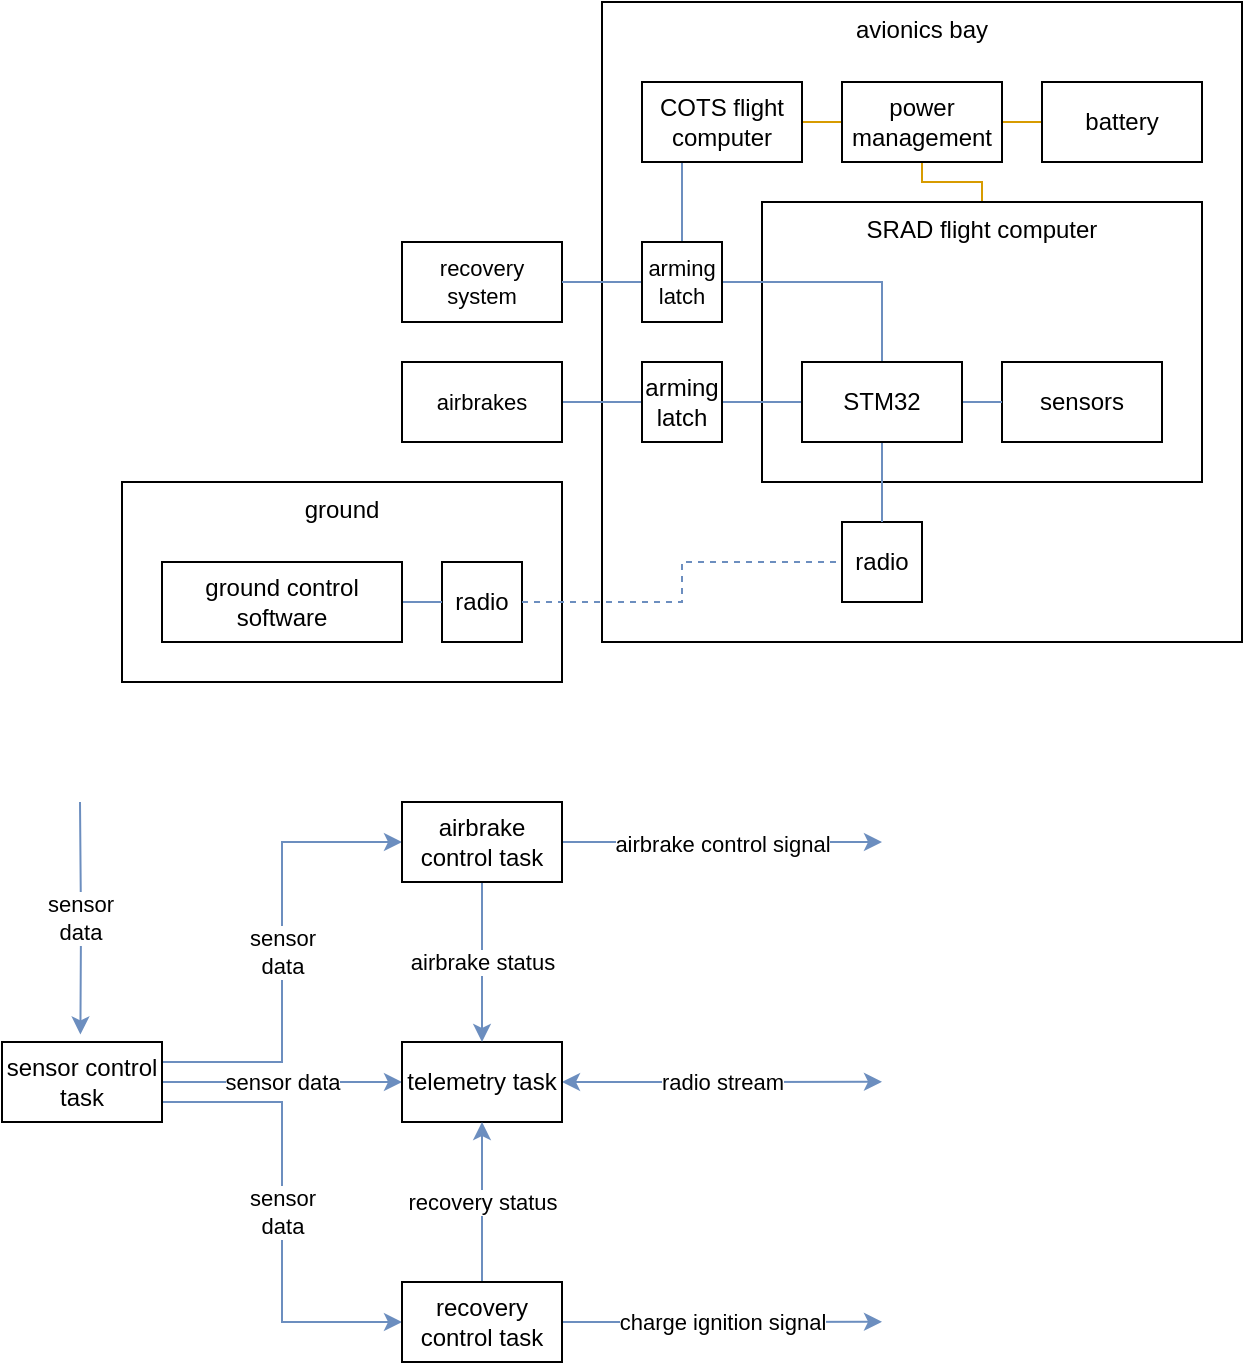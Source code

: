 <mxfile version="21.6.1" type="device">
  <diagram name="Page-1" id="PZ94eVImYM9hGkKvxH6m">
    <mxGraphModel dx="755" dy="441" grid="1" gridSize="10" guides="1" tooltips="1" connect="1" arrows="1" fold="1" page="1" pageScale="1" pageWidth="850" pageHeight="1100" math="0" shadow="0">
      <root>
        <mxCell id="0" />
        <mxCell id="1" parent="0" />
        <mxCell id="uw15x2P6NhqXK07P8M4O-6" value="ground" style="rounded=0;whiteSpace=wrap;html=1;verticalAlign=top;" parent="1" vertex="1">
          <mxGeometry x="140" y="280" width="220" height="100" as="geometry" />
        </mxCell>
        <mxCell id="uw15x2P6NhqXK07P8M4O-4" value="radio" style="rounded=0;whiteSpace=wrap;html=1;" parent="1" vertex="1">
          <mxGeometry x="300" y="320" width="40" height="40" as="geometry" />
        </mxCell>
        <mxCell id="uw15x2P6NhqXK07P8M4O-16" style="edgeStyle=orthogonalEdgeStyle;rounded=0;orthogonalLoop=1;jettySize=auto;html=1;exitX=1;exitY=0.5;exitDx=0;exitDy=0;entryX=0;entryY=0.5;entryDx=0;entryDy=0;endArrow=none;endFill=0;fillColor=#dae8fc;strokeColor=#6c8ebf;" parent="1" source="uw15x2P6NhqXK07P8M4O-5" target="uw15x2P6NhqXK07P8M4O-4" edge="1">
          <mxGeometry relative="1" as="geometry" />
        </mxCell>
        <mxCell id="uw15x2P6NhqXK07P8M4O-5" value="ground control software" style="rounded=0;whiteSpace=wrap;html=1;" parent="1" vertex="1">
          <mxGeometry x="160" y="320" width="120" height="40" as="geometry" />
        </mxCell>
        <mxCell id="uw15x2P6NhqXK07P8M4O-7" value="avionics bay" style="rounded=0;whiteSpace=wrap;html=1;verticalAlign=top;" parent="1" vertex="1">
          <mxGeometry x="380" y="40" width="320" height="320" as="geometry" />
        </mxCell>
        <mxCell id="uw15x2P6NhqXK07P8M4O-27" style="edgeStyle=orthogonalEdgeStyle;shape=connector;rounded=0;orthogonalLoop=1;jettySize=auto;html=1;exitX=0;exitY=0.5;exitDx=0;exitDy=0;entryX=1;entryY=0.5;entryDx=0;entryDy=0;labelBackgroundColor=default;strokeColor=#d79b00;fontFamily=Helvetica;fontSize=11;fontColor=default;endArrow=none;endFill=0;fillColor=#ffe6cc;" parent="1" source="uw15x2P6NhqXK07P8M4O-8" target="uw15x2P6NhqXK07P8M4O-9" edge="1">
          <mxGeometry relative="1" as="geometry" />
        </mxCell>
        <mxCell id="uw15x2P6NhqXK07P8M4O-8" value="battery" style="rounded=0;whiteSpace=wrap;html=1;" parent="1" vertex="1">
          <mxGeometry x="600" y="80" width="80" height="40" as="geometry" />
        </mxCell>
        <mxCell id="uw15x2P6NhqXK07P8M4O-28" style="edgeStyle=orthogonalEdgeStyle;shape=connector;rounded=0;orthogonalLoop=1;jettySize=auto;html=1;exitX=0;exitY=0.5;exitDx=0;exitDy=0;entryX=1;entryY=0.5;entryDx=0;entryDy=0;labelBackgroundColor=default;strokeColor=#d79b00;fontFamily=Helvetica;fontSize=11;fontColor=default;endArrow=none;endFill=0;fillColor=#ffe6cc;" parent="1" source="uw15x2P6NhqXK07P8M4O-9" target="uw15x2P6NhqXK07P8M4O-2" edge="1">
          <mxGeometry relative="1" as="geometry" />
        </mxCell>
        <mxCell id="uw15x2P6NhqXK07P8M4O-29" style="edgeStyle=orthogonalEdgeStyle;shape=connector;rounded=0;orthogonalLoop=1;jettySize=auto;html=1;exitX=0.5;exitY=1;exitDx=0;exitDy=0;entryX=0.5;entryY=0;entryDx=0;entryDy=0;labelBackgroundColor=default;strokeColor=#d79b00;fontFamily=Helvetica;fontSize=11;fontColor=default;endArrow=none;endFill=0;fillColor=#ffe6cc;" parent="1" source="uw15x2P6NhqXK07P8M4O-9" target="uw15x2P6NhqXK07P8M4O-1" edge="1">
          <mxGeometry relative="1" as="geometry">
            <Array as="points">
              <mxPoint x="540" y="130" />
              <mxPoint x="570" y="130" />
            </Array>
          </mxGeometry>
        </mxCell>
        <mxCell id="uw15x2P6NhqXK07P8M4O-9" value="power management" style="rounded=0;whiteSpace=wrap;html=1;" parent="1" vertex="1">
          <mxGeometry x="500" y="80" width="80" height="40" as="geometry" />
        </mxCell>
        <mxCell id="uw15x2P6NhqXK07P8M4O-1" value="SRAD flight computer" style="rounded=0;whiteSpace=wrap;html=1;verticalAlign=top;" parent="1" vertex="1">
          <mxGeometry x="460" y="140" width="220" height="140" as="geometry" />
        </mxCell>
        <mxCell id="uw15x2P6NhqXK07P8M4O-30" style="edgeStyle=orthogonalEdgeStyle;shape=connector;rounded=0;orthogonalLoop=1;jettySize=auto;html=1;exitX=0.25;exitY=1;exitDx=0;exitDy=0;entryX=0.5;entryY=0;entryDx=0;entryDy=0;labelBackgroundColor=default;strokeColor=#6c8ebf;fontFamily=Helvetica;fontSize=11;fontColor=default;endArrow=none;endFill=0;fillColor=#dae8fc;" parent="1" source="uw15x2P6NhqXK07P8M4O-2" target="uw15x2P6NhqXK07P8M4O-31" edge="1">
          <mxGeometry relative="1" as="geometry" />
        </mxCell>
        <mxCell id="uw15x2P6NhqXK07P8M4O-2" value="COTS flight computer" style="rounded=0;whiteSpace=wrap;html=1;" parent="1" vertex="1">
          <mxGeometry x="400" y="80" width="80" height="40" as="geometry" />
        </mxCell>
        <mxCell id="uw15x2P6NhqXK07P8M4O-3" value="radio" style="rounded=0;whiteSpace=wrap;html=1;" parent="1" vertex="1">
          <mxGeometry x="500" y="300" width="40" height="40" as="geometry" />
        </mxCell>
        <mxCell id="uw15x2P6NhqXK07P8M4O-12" value="sensors" style="rounded=0;whiteSpace=wrap;html=1;" parent="1" vertex="1">
          <mxGeometry x="580" y="220" width="80" height="40" as="geometry" />
        </mxCell>
        <mxCell id="uw15x2P6NhqXK07P8M4O-17" style="edgeStyle=orthogonalEdgeStyle;shape=connector;rounded=0;orthogonalLoop=1;jettySize=auto;html=1;exitX=1;exitY=0.5;exitDx=0;exitDy=0;entryX=0;entryY=0.5;entryDx=0;entryDy=0;labelBackgroundColor=default;strokeColor=#6c8ebf;fontFamily=Helvetica;fontSize=11;fontColor=default;endArrow=none;endFill=0;fillColor=#dae8fc;" parent="1" source="uw15x2P6NhqXK07P8M4O-13" target="uw15x2P6NhqXK07P8M4O-12" edge="1">
          <mxGeometry relative="1" as="geometry" />
        </mxCell>
        <mxCell id="uw15x2P6NhqXK07P8M4O-24" style="edgeStyle=orthogonalEdgeStyle;shape=connector;rounded=0;orthogonalLoop=1;jettySize=auto;html=1;exitX=0.5;exitY=0;exitDx=0;exitDy=0;entryX=1;entryY=0.5;entryDx=0;entryDy=0;labelBackgroundColor=default;strokeColor=#6c8ebf;fontFamily=Helvetica;fontSize=11;fontColor=default;endArrow=none;endFill=0;fillColor=#dae8fc;" parent="1" source="uw15x2P6NhqXK07P8M4O-13" target="uw15x2P6NhqXK07P8M4O-31" edge="1">
          <mxGeometry relative="1" as="geometry">
            <mxPoint x="420" y="200" as="targetPoint" />
          </mxGeometry>
        </mxCell>
        <mxCell id="krP1NE7VwcoLNovxsLvm-3" style="edgeStyle=orthogonalEdgeStyle;rounded=0;orthogonalLoop=1;jettySize=auto;html=1;exitX=0.5;exitY=1;exitDx=0;exitDy=0;entryX=0.5;entryY=0;entryDx=0;entryDy=0;fillColor=#dae8fc;strokeColor=#6c8ebf;endArrow=none;endFill=0;" parent="1" source="uw15x2P6NhqXK07P8M4O-13" target="uw15x2P6NhqXK07P8M4O-3" edge="1">
          <mxGeometry relative="1" as="geometry" />
        </mxCell>
        <mxCell id="krP1NE7VwcoLNovxsLvm-6" style="edgeStyle=orthogonalEdgeStyle;rounded=0;orthogonalLoop=1;jettySize=auto;html=1;exitX=0;exitY=0.5;exitDx=0;exitDy=0;entryX=1;entryY=0.5;entryDx=0;entryDy=0;fillColor=#dae8fc;strokeColor=#6c8ebf;endArrow=none;endFill=0;" parent="1" source="uw15x2P6NhqXK07P8M4O-13" target="krP1NE7VwcoLNovxsLvm-4" edge="1">
          <mxGeometry relative="1" as="geometry" />
        </mxCell>
        <mxCell id="uw15x2P6NhqXK07P8M4O-13" value="STM32" style="rounded=0;whiteSpace=wrap;html=1;" parent="1" vertex="1">
          <mxGeometry x="480" y="220" width="80" height="40" as="geometry" />
        </mxCell>
        <mxCell id="uw15x2P6NhqXK07P8M4O-15" style="edgeStyle=orthogonalEdgeStyle;rounded=0;orthogonalLoop=1;jettySize=auto;html=1;exitX=1;exitY=0.5;exitDx=0;exitDy=0;entryX=0;entryY=0.5;entryDx=0;entryDy=0;endArrow=none;endFill=0;dashed=1;fillColor=#dae8fc;strokeColor=#6c8ebf;" parent="1" source="uw15x2P6NhqXK07P8M4O-4" target="uw15x2P6NhqXK07P8M4O-3" edge="1">
          <mxGeometry relative="1" as="geometry" />
        </mxCell>
        <mxCell id="krP1NE7VwcoLNovxsLvm-5" style="edgeStyle=orthogonalEdgeStyle;rounded=0;orthogonalLoop=1;jettySize=auto;html=1;exitX=1;exitY=0.5;exitDx=0;exitDy=0;entryX=0;entryY=0.5;entryDx=0;entryDy=0;fillColor=#dae8fc;strokeColor=#6c8ebf;endArrow=none;endFill=0;" parent="1" source="uw15x2P6NhqXK07P8M4O-21" target="krP1NE7VwcoLNovxsLvm-4" edge="1">
          <mxGeometry relative="1" as="geometry" />
        </mxCell>
        <mxCell id="uw15x2P6NhqXK07P8M4O-21" value="airbrakes" style="rounded=0;whiteSpace=wrap;html=1;fontFamily=Helvetica;fontSize=11;fontColor=default;" parent="1" vertex="1">
          <mxGeometry x="280" y="220" width="80" height="40" as="geometry" />
        </mxCell>
        <mxCell id="uw15x2P6NhqXK07P8M4O-23" value="recovery system" style="rounded=0;whiteSpace=wrap;html=1;fontFamily=Helvetica;fontSize=11;fontColor=default;" parent="1" vertex="1">
          <mxGeometry x="280" y="160" width="80" height="40" as="geometry" />
        </mxCell>
        <mxCell id="uw15x2P6NhqXK07P8M4O-32" style="edgeStyle=orthogonalEdgeStyle;shape=connector;rounded=0;orthogonalLoop=1;jettySize=auto;html=1;exitX=0;exitY=0.5;exitDx=0;exitDy=0;entryX=1;entryY=0.5;entryDx=0;entryDy=0;labelBackgroundColor=default;strokeColor=#6c8ebf;fontFamily=Helvetica;fontSize=11;fontColor=default;endArrow=none;endFill=0;fillColor=#dae8fc;" parent="1" source="uw15x2P6NhqXK07P8M4O-31" target="uw15x2P6NhqXK07P8M4O-23" edge="1">
          <mxGeometry relative="1" as="geometry" />
        </mxCell>
        <mxCell id="uw15x2P6NhqXK07P8M4O-31" value="arming latch" style="rounded=0;whiteSpace=wrap;html=1;fontFamily=Helvetica;fontSize=11;fontColor=default;" parent="1" vertex="1">
          <mxGeometry x="400" y="160" width="40" height="40" as="geometry" />
        </mxCell>
        <mxCell id="krP1NE7VwcoLNovxsLvm-4" value="arming latch" style="rounded=0;whiteSpace=wrap;html=1;" parent="1" vertex="1">
          <mxGeometry x="400" y="220" width="40" height="40" as="geometry" />
        </mxCell>
        <mxCell id="krP1NE7VwcoLNovxsLvm-37" value="sensor&lt;br&gt;data" style="edgeStyle=orthogonalEdgeStyle;rounded=0;orthogonalLoop=1;jettySize=auto;html=1;exitX=1;exitY=0.25;exitDx=0;exitDy=0;entryX=0;entryY=0.5;entryDx=0;entryDy=0;fillColor=#dae8fc;strokeColor=#6c8ebf;" parent="1" source="krP1NE7VwcoLNovxsLvm-7" target="krP1NE7VwcoLNovxsLvm-9" edge="1">
          <mxGeometry relative="1" as="geometry" />
        </mxCell>
        <mxCell id="krP1NE7VwcoLNovxsLvm-40" value="sensor&lt;br&gt;data" style="edgeStyle=orthogonalEdgeStyle;rounded=0;orthogonalLoop=1;jettySize=auto;html=1;exitX=1;exitY=0.75;exitDx=0;exitDy=0;entryX=0;entryY=0.5;entryDx=0;entryDy=0;fillColor=#dae8fc;strokeColor=#6c8ebf;" parent="1" source="krP1NE7VwcoLNovxsLvm-7" target="krP1NE7VwcoLNovxsLvm-10" edge="1">
          <mxGeometry relative="1" as="geometry" />
        </mxCell>
        <mxCell id="krP1NE7VwcoLNovxsLvm-41" value="sensor data" style="edgeStyle=orthogonalEdgeStyle;rounded=0;orthogonalLoop=1;jettySize=auto;html=1;exitX=1;exitY=0.5;exitDx=0;exitDy=0;entryX=0;entryY=0.5;entryDx=0;entryDy=0;fillColor=#dae8fc;strokeColor=#6c8ebf;" parent="1" source="krP1NE7VwcoLNovxsLvm-7" target="krP1NE7VwcoLNovxsLvm-8" edge="1">
          <mxGeometry relative="1" as="geometry" />
        </mxCell>
        <mxCell id="krP1NE7VwcoLNovxsLvm-49" value="sensor&lt;br&gt;data" style="edgeStyle=orthogonalEdgeStyle;rounded=0;orthogonalLoop=1;jettySize=auto;html=1;entryX=0.49;entryY=-0.094;entryDx=0;entryDy=0;entryPerimeter=0;fillColor=#dae8fc;strokeColor=#6c8ebf;" parent="1" target="krP1NE7VwcoLNovxsLvm-7" edge="1">
          <mxGeometry relative="1" as="geometry">
            <mxPoint x="119.818" y="480.0" as="targetPoint" />
            <mxPoint x="119" y="440" as="sourcePoint" />
          </mxGeometry>
        </mxCell>
        <mxCell id="krP1NE7VwcoLNovxsLvm-7" value="sensor control task" style="rounded=0;whiteSpace=wrap;html=1;" parent="1" vertex="1">
          <mxGeometry x="80" y="560" width="80" height="40" as="geometry" />
        </mxCell>
        <mxCell id="krP1NE7VwcoLNovxsLvm-48" value="radio stream" style="edgeStyle=orthogonalEdgeStyle;rounded=0;orthogonalLoop=1;jettySize=auto;html=1;exitX=1;exitY=0.5;exitDx=0;exitDy=0;startArrow=classic;startFill=1;fillColor=#dae8fc;strokeColor=#6c8ebf;" parent="1" source="krP1NE7VwcoLNovxsLvm-8" edge="1">
          <mxGeometry relative="1" as="geometry">
            <mxPoint x="520" y="579.879" as="targetPoint" />
          </mxGeometry>
        </mxCell>
        <mxCell id="krP1NE7VwcoLNovxsLvm-8" value="telemetry task" style="rounded=0;whiteSpace=wrap;html=1;" parent="1" vertex="1">
          <mxGeometry x="280" y="560" width="80" height="40" as="geometry" />
        </mxCell>
        <mxCell id="krP1NE7VwcoLNovxsLvm-44" value="airbrake status" style="edgeStyle=orthogonalEdgeStyle;rounded=0;orthogonalLoop=1;jettySize=auto;html=1;exitX=0.5;exitY=1;exitDx=0;exitDy=0;entryX=0.5;entryY=0;entryDx=0;entryDy=0;fillColor=#dae8fc;strokeColor=#6c8ebf;" parent="1" source="krP1NE7VwcoLNovxsLvm-9" target="krP1NE7VwcoLNovxsLvm-8" edge="1">
          <mxGeometry relative="1" as="geometry" />
        </mxCell>
        <mxCell id="krP1NE7VwcoLNovxsLvm-46" value="airbrake control signal" style="edgeStyle=orthogonalEdgeStyle;rounded=0;orthogonalLoop=1;jettySize=auto;html=1;exitX=1;exitY=0.5;exitDx=0;exitDy=0;fillColor=#dae8fc;strokeColor=#6c8ebf;" parent="1" source="krP1NE7VwcoLNovxsLvm-9" edge="1">
          <mxGeometry relative="1" as="geometry">
            <mxPoint x="520" y="460" as="targetPoint" />
          </mxGeometry>
        </mxCell>
        <mxCell id="krP1NE7VwcoLNovxsLvm-9" value="airbrake control task" style="rounded=0;whiteSpace=wrap;html=1;" parent="1" vertex="1">
          <mxGeometry x="280" y="440" width="80" height="40" as="geometry" />
        </mxCell>
        <mxCell id="krP1NE7VwcoLNovxsLvm-45" value="recovery status" style="edgeStyle=orthogonalEdgeStyle;rounded=0;orthogonalLoop=1;jettySize=auto;html=1;exitX=0.5;exitY=0;exitDx=0;exitDy=0;entryX=0.5;entryY=1;entryDx=0;entryDy=0;fillColor=#dae8fc;strokeColor=#6c8ebf;" parent="1" source="krP1NE7VwcoLNovxsLvm-10" target="krP1NE7VwcoLNovxsLvm-8" edge="1">
          <mxGeometry relative="1" as="geometry" />
        </mxCell>
        <mxCell id="krP1NE7VwcoLNovxsLvm-47" value="charge ignition signal" style="edgeStyle=orthogonalEdgeStyle;rounded=0;orthogonalLoop=1;jettySize=auto;html=1;exitX=1;exitY=0.5;exitDx=0;exitDy=0;fillColor=#dae8fc;strokeColor=#6c8ebf;" parent="1" source="krP1NE7VwcoLNovxsLvm-10" edge="1">
          <mxGeometry relative="1" as="geometry">
            <mxPoint x="520" y="699.879" as="targetPoint" />
          </mxGeometry>
        </mxCell>
        <mxCell id="krP1NE7VwcoLNovxsLvm-10" value="recovery control task" style="rounded=0;whiteSpace=wrap;html=1;" parent="1" vertex="1">
          <mxGeometry x="280" y="680" width="80" height="40" as="geometry" />
        </mxCell>
      </root>
    </mxGraphModel>
  </diagram>
</mxfile>
